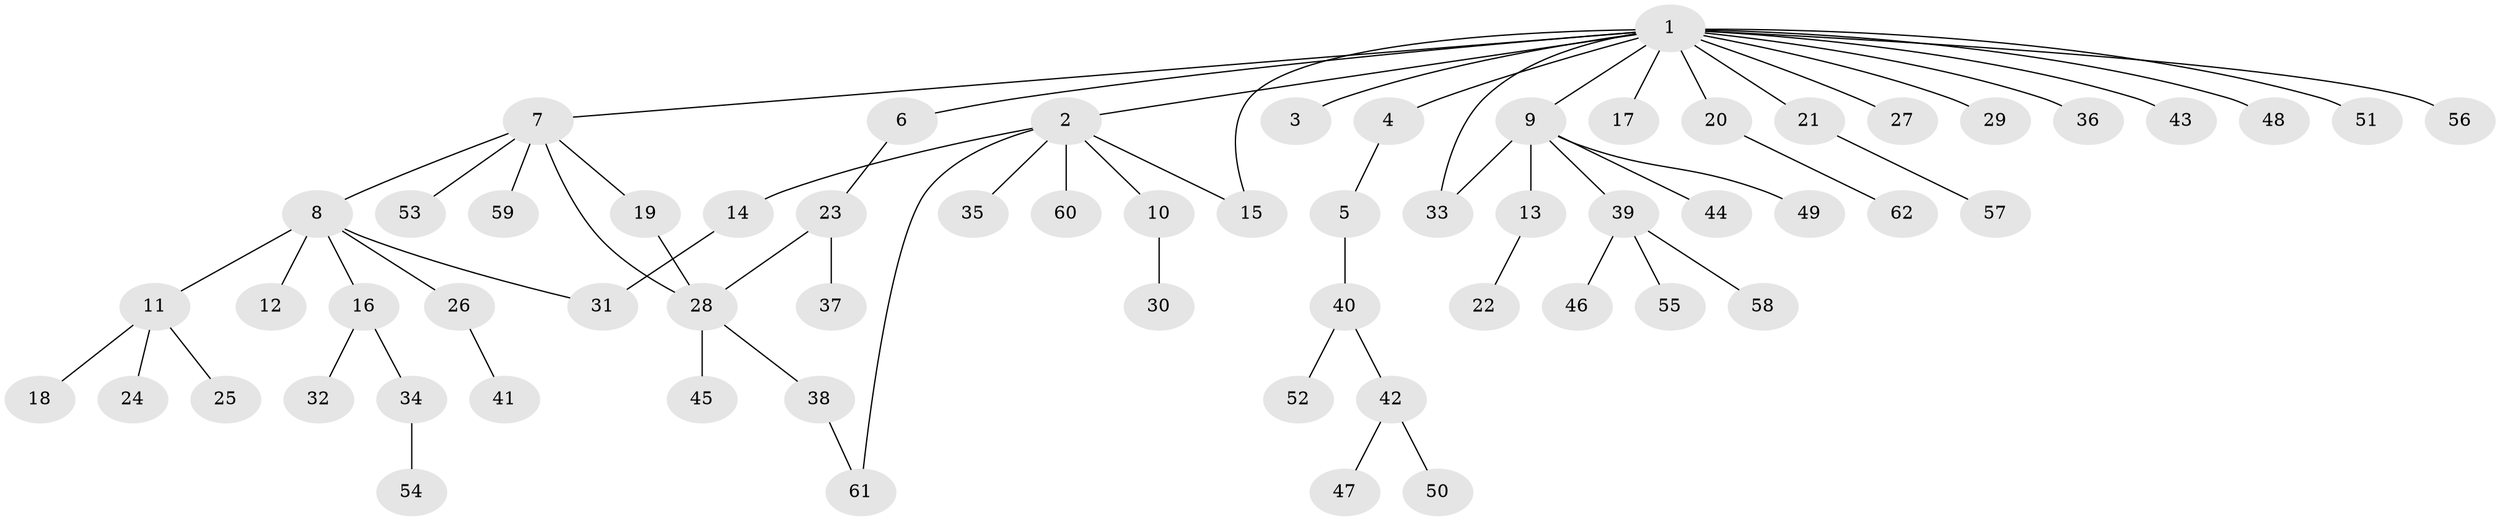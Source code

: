 // Generated by graph-tools (version 1.1) at 2025/11/02/27/25 16:11:13]
// undirected, 62 vertices, 67 edges
graph export_dot {
graph [start="1"]
  node [color=gray90,style=filled];
  1;
  2;
  3;
  4;
  5;
  6;
  7;
  8;
  9;
  10;
  11;
  12;
  13;
  14;
  15;
  16;
  17;
  18;
  19;
  20;
  21;
  22;
  23;
  24;
  25;
  26;
  27;
  28;
  29;
  30;
  31;
  32;
  33;
  34;
  35;
  36;
  37;
  38;
  39;
  40;
  41;
  42;
  43;
  44;
  45;
  46;
  47;
  48;
  49;
  50;
  51;
  52;
  53;
  54;
  55;
  56;
  57;
  58;
  59;
  60;
  61;
  62;
  1 -- 2;
  1 -- 3;
  1 -- 4;
  1 -- 6;
  1 -- 7;
  1 -- 9;
  1 -- 15;
  1 -- 17;
  1 -- 20;
  1 -- 21;
  1 -- 27;
  1 -- 29;
  1 -- 33;
  1 -- 36;
  1 -- 43;
  1 -- 48;
  1 -- 51;
  1 -- 56;
  2 -- 10;
  2 -- 14;
  2 -- 15;
  2 -- 35;
  2 -- 60;
  2 -- 61;
  4 -- 5;
  5 -- 40;
  6 -- 23;
  7 -- 8;
  7 -- 19;
  7 -- 28;
  7 -- 53;
  7 -- 59;
  8 -- 11;
  8 -- 12;
  8 -- 16;
  8 -- 26;
  8 -- 31;
  9 -- 13;
  9 -- 33;
  9 -- 39;
  9 -- 44;
  9 -- 49;
  10 -- 30;
  11 -- 18;
  11 -- 24;
  11 -- 25;
  13 -- 22;
  14 -- 31;
  16 -- 32;
  16 -- 34;
  19 -- 28;
  20 -- 62;
  21 -- 57;
  23 -- 28;
  23 -- 37;
  26 -- 41;
  28 -- 38;
  28 -- 45;
  34 -- 54;
  38 -- 61;
  39 -- 46;
  39 -- 55;
  39 -- 58;
  40 -- 42;
  40 -- 52;
  42 -- 47;
  42 -- 50;
}
